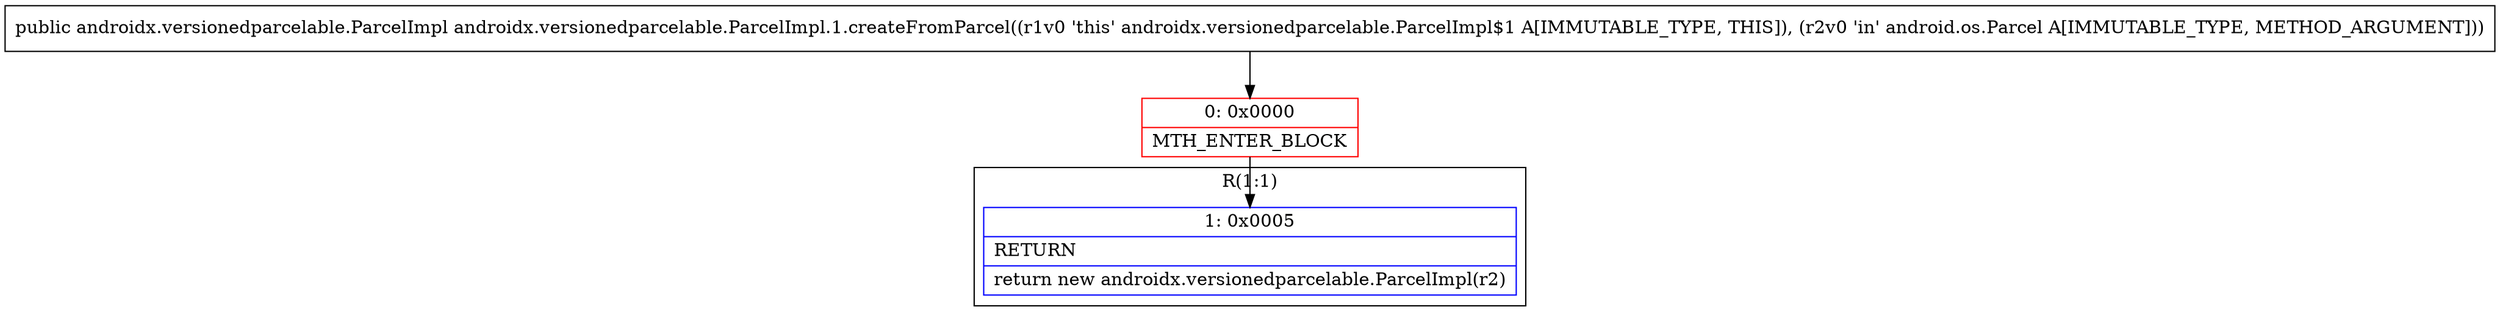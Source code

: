 digraph "CFG forandroidx.versionedparcelable.ParcelImpl.1.createFromParcel(Landroid\/os\/Parcel;)Landroidx\/versionedparcelable\/ParcelImpl;" {
subgraph cluster_Region_2045600809 {
label = "R(1:1)";
node [shape=record,color=blue];
Node_1 [shape=record,label="{1\:\ 0x0005|RETURN\l|return new androidx.versionedparcelable.ParcelImpl(r2)\l}"];
}
Node_0 [shape=record,color=red,label="{0\:\ 0x0000|MTH_ENTER_BLOCK\l}"];
MethodNode[shape=record,label="{public androidx.versionedparcelable.ParcelImpl androidx.versionedparcelable.ParcelImpl.1.createFromParcel((r1v0 'this' androidx.versionedparcelable.ParcelImpl$1 A[IMMUTABLE_TYPE, THIS]), (r2v0 'in' android.os.Parcel A[IMMUTABLE_TYPE, METHOD_ARGUMENT])) }"];
MethodNode -> Node_0;
Node_0 -> Node_1;
}


